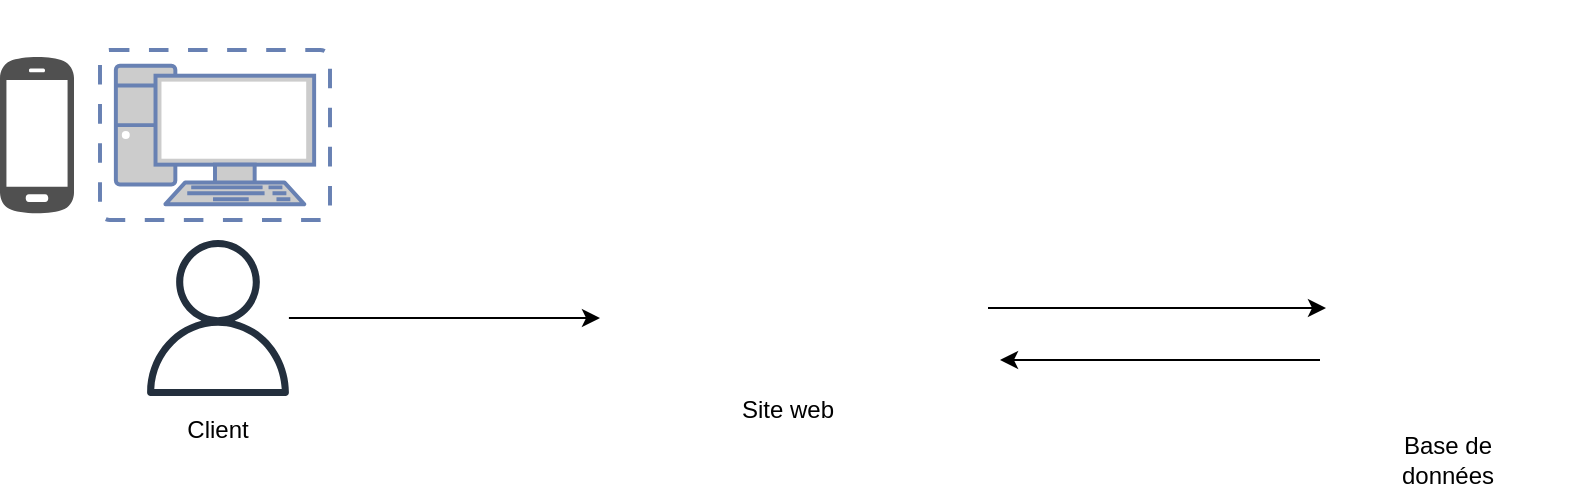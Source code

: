 <mxfile version="22.1.11" type="github">
  <diagram name="Page-1" id="Kw-FQ069hlyt6fVbykpz">
    <mxGraphModel dx="1194" dy="705" grid="1" gridSize="10" guides="1" tooltips="1" connect="1" arrows="1" fold="1" page="1" pageScale="1" pageWidth="827" pageHeight="1169" math="0" shadow="0">
      <root>
        <mxCell id="0" />
        <mxCell id="1" parent="0" />
        <mxCell id="ktf-S5T0pv7cnyKSIM4K-1" value="" style="shape=image;verticalLabelPosition=bottom;labelBackgroundColor=default;verticalAlign=top;aspect=fixed;imageAspect=0;image=https://s.w.org/style/images/about/WordPress-logotype-alternative.png;" vertex="1" parent="1">
          <mxGeometry x="314" y="440" width="200" height="108" as="geometry" />
        </mxCell>
        <mxCell id="ktf-S5T0pv7cnyKSIM4K-4" value="" style="shape=image;verticalLabelPosition=bottom;labelBackgroundColor=default;verticalAlign=top;aspect=fixed;imageAspect=0;image=https://cdn-icons-png.flaticon.com/512/149/149749.png;" vertex="1" parent="1">
          <mxGeometry x="683" y="433" width="122" height="122" as="geometry" />
        </mxCell>
        <mxCell id="ktf-S5T0pv7cnyKSIM4K-5" value="" style="endArrow=classic;html=1;rounded=0;entryX=0;entryY=0.5;entryDx=0;entryDy=0;exitX=1;exitY=0.5;exitDx=0;exitDy=0;" edge="1" parent="1" source="ktf-S5T0pv7cnyKSIM4K-1" target="ktf-S5T0pv7cnyKSIM4K-4">
          <mxGeometry width="50" height="50" relative="1" as="geometry">
            <mxPoint x="316" y="533" as="sourcePoint" />
            <mxPoint x="366" y="483" as="targetPoint" />
            <Array as="points" />
          </mxGeometry>
        </mxCell>
        <mxCell id="ktf-S5T0pv7cnyKSIM4K-6" value="" style="endArrow=classic;html=1;rounded=0;" edge="1" parent="1">
          <mxGeometry width="50" height="50" relative="1" as="geometry">
            <mxPoint x="680" y="520" as="sourcePoint" />
            <mxPoint x="520" y="520" as="targetPoint" />
          </mxGeometry>
        </mxCell>
        <mxCell id="ktf-S5T0pv7cnyKSIM4K-7" value="Site web" style="text;strokeColor=none;align=center;fillColor=none;html=1;verticalAlign=middle;whiteSpace=wrap;rounded=0;" vertex="1" parent="1">
          <mxGeometry x="384" y="530" width="60" height="30" as="geometry" />
        </mxCell>
        <mxCell id="ktf-S5T0pv7cnyKSIM4K-11" value="" style="sketch=0;outlineConnect=0;fontColor=#232F3E;gradientColor=none;fillColor=#232F3D;strokeColor=none;dashed=0;verticalLabelPosition=bottom;verticalAlign=top;align=center;html=1;fontSize=12;fontStyle=0;aspect=fixed;pointerEvents=1;shape=mxgraph.aws4.user;" vertex="1" parent="1">
          <mxGeometry x="90" y="460" width="78" height="78" as="geometry" />
        </mxCell>
        <mxCell id="ktf-S5T0pv7cnyKSIM4K-13" value="" style="shape=image;verticalLabelPosition=bottom;labelBackgroundColor=default;verticalAlign=top;aspect=fixed;imageAspect=0;image=https://upload.wikimedia.org/wikipedia/commons/thumb/b/ba/Stripe_Logo%2C_revised_2016.svg/2560px-Stripe_Logo%2C_revised_2016.svg.png;" vertex="1" parent="1">
          <mxGeometry x="430" y="446.08" width="75" height="35.75" as="geometry" />
        </mxCell>
        <mxCell id="ktf-S5T0pv7cnyKSIM4K-14" value="" style="endArrow=classic;html=1;rounded=0;" edge="1" parent="1" source="ktf-S5T0pv7cnyKSIM4K-11">
          <mxGeometry width="50" height="50" relative="1" as="geometry">
            <mxPoint x="360" y="600" as="sourcePoint" />
            <mxPoint x="320" y="499" as="targetPoint" />
          </mxGeometry>
        </mxCell>
        <mxCell id="ktf-S5T0pv7cnyKSIM4K-15" value="Client" style="text;strokeColor=none;align=center;fillColor=none;html=1;verticalAlign=middle;whiteSpace=wrap;rounded=0;" vertex="1" parent="1">
          <mxGeometry x="99" y="540" width="60" height="30" as="geometry" />
        </mxCell>
        <mxCell id="ktf-S5T0pv7cnyKSIM4K-17" value="" style="shape=image;verticalLabelPosition=bottom;labelBackgroundColor=default;verticalAlign=top;aspect=fixed;imageAspect=0;image=https://upload.wikimedia.org/wikipedia/fr/thumb/6/62/MySQL.svg/2560px-MySQL.svg.png;" vertex="1" parent="1">
          <mxGeometry x="677.5" y="340.0" width="133" height="68.83" as="geometry" />
        </mxCell>
        <mxCell id="ktf-S5T0pv7cnyKSIM4K-18" value="" style="shape=image;verticalLabelPosition=bottom;labelBackgroundColor=default;verticalAlign=top;aspect=fixed;imageAspect=0;image=https://upload.wikimedia.org/wikipedia/commons/e/e7/Shopify_logo.svg;" vertex="1" parent="1">
          <mxGeometry x="300" y="450" width="94" height="27.91" as="geometry" />
        </mxCell>
        <mxCell id="ktf-S5T0pv7cnyKSIM4K-19" value="" style="fontColor=#0066CC;verticalAlign=top;verticalLabelPosition=bottom;labelPosition=center;align=center;html=1;outlineConnect=0;fillColor=#CCCCCC;strokeColor=#6881B3;gradientColor=none;gradientDirection=north;strokeWidth=2;shape=mxgraph.networks.virtual_pc;" vertex="1" parent="1">
          <mxGeometry x="70" y="365" width="115" height="85" as="geometry" />
        </mxCell>
        <mxCell id="ktf-S5T0pv7cnyKSIM4K-20" value="" style="sketch=0;pointerEvents=1;shadow=0;dashed=0;html=1;strokeColor=none;fillColor=#505050;labelPosition=center;verticalLabelPosition=bottom;verticalAlign=top;outlineConnect=0;align=center;shape=mxgraph.office.devices.cell_phone_android_proportional;" vertex="1" parent="1">
          <mxGeometry x="20" y="367.5" width="37" height="80" as="geometry" />
        </mxCell>
        <mxCell id="ktf-S5T0pv7cnyKSIM4K-21" value="Base de données" style="text;strokeColor=none;align=center;fillColor=none;html=1;verticalAlign=middle;whiteSpace=wrap;rounded=0;" vertex="1" parent="1">
          <mxGeometry x="714" y="555" width="60" height="30" as="geometry" />
        </mxCell>
      </root>
    </mxGraphModel>
  </diagram>
</mxfile>
